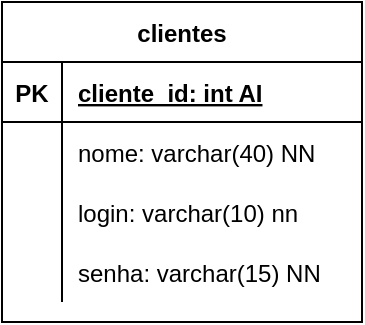 <mxfile version="14.9.4" type="device"><diagram id="-Ur_1-ExLtaz706r5a8D" name="Page-1"><mxGraphModel dx="1102" dy="614" grid="1" gridSize="10" guides="1" tooltips="1" connect="1" arrows="1" fold="1" page="1" pageScale="1" pageWidth="827" pageHeight="1169" math="0" shadow="0"><root><mxCell id="0"/><mxCell id="1" parent="0"/><mxCell id="zokpKIZKEA8ZM6hQdAi--1" value="clientes" style="shape=table;startSize=30;container=1;collapsible=1;childLayout=tableLayout;fixedRows=1;rowLines=0;fontStyle=1;align=center;resizeLast=1;" vertex="1" parent="1"><mxGeometry x="210" y="50" width="180" height="160" as="geometry"/></mxCell><mxCell id="zokpKIZKEA8ZM6hQdAi--2" value="" style="shape=partialRectangle;collapsible=0;dropTarget=0;pointerEvents=0;fillColor=none;top=0;left=0;bottom=1;right=0;points=[[0,0.5],[1,0.5]];portConstraint=eastwest;" vertex="1" parent="zokpKIZKEA8ZM6hQdAi--1"><mxGeometry y="30" width="180" height="30" as="geometry"/></mxCell><mxCell id="zokpKIZKEA8ZM6hQdAi--3" value="PK" style="shape=partialRectangle;connectable=0;fillColor=none;top=0;left=0;bottom=0;right=0;fontStyle=1;overflow=hidden;" vertex="1" parent="zokpKIZKEA8ZM6hQdAi--2"><mxGeometry width="30" height="30" as="geometry"/></mxCell><mxCell id="zokpKIZKEA8ZM6hQdAi--4" value="cliente_id: int AI" style="shape=partialRectangle;connectable=0;fillColor=none;top=0;left=0;bottom=0;right=0;align=left;spacingLeft=6;fontStyle=5;overflow=hidden;" vertex="1" parent="zokpKIZKEA8ZM6hQdAi--2"><mxGeometry x="30" width="150" height="30" as="geometry"/></mxCell><mxCell id="zokpKIZKEA8ZM6hQdAi--5" value="" style="shape=partialRectangle;collapsible=0;dropTarget=0;pointerEvents=0;fillColor=none;top=0;left=0;bottom=0;right=0;points=[[0,0.5],[1,0.5]];portConstraint=eastwest;" vertex="1" parent="zokpKIZKEA8ZM6hQdAi--1"><mxGeometry y="60" width="180" height="30" as="geometry"/></mxCell><mxCell id="zokpKIZKEA8ZM6hQdAi--6" value="" style="shape=partialRectangle;connectable=0;fillColor=none;top=0;left=0;bottom=0;right=0;editable=1;overflow=hidden;" vertex="1" parent="zokpKIZKEA8ZM6hQdAi--5"><mxGeometry width="30" height="30" as="geometry"/></mxCell><mxCell id="zokpKIZKEA8ZM6hQdAi--7" value="nome: varchar(40) NN" style="shape=partialRectangle;connectable=0;fillColor=none;top=0;left=0;bottom=0;right=0;align=left;spacingLeft=6;overflow=hidden;" vertex="1" parent="zokpKIZKEA8ZM6hQdAi--5"><mxGeometry x="30" width="150" height="30" as="geometry"/></mxCell><mxCell id="zokpKIZKEA8ZM6hQdAi--8" value="" style="shape=partialRectangle;collapsible=0;dropTarget=0;pointerEvents=0;fillColor=none;top=0;left=0;bottom=0;right=0;points=[[0,0.5],[1,0.5]];portConstraint=eastwest;" vertex="1" parent="zokpKIZKEA8ZM6hQdAi--1"><mxGeometry y="90" width="180" height="30" as="geometry"/></mxCell><mxCell id="zokpKIZKEA8ZM6hQdAi--9" value="" style="shape=partialRectangle;connectable=0;fillColor=none;top=0;left=0;bottom=0;right=0;editable=1;overflow=hidden;" vertex="1" parent="zokpKIZKEA8ZM6hQdAi--8"><mxGeometry width="30" height="30" as="geometry"/></mxCell><mxCell id="zokpKIZKEA8ZM6hQdAi--10" value="login: varchar(10) nn" style="shape=partialRectangle;connectable=0;fillColor=none;top=0;left=0;bottom=0;right=0;align=left;spacingLeft=6;overflow=hidden;" vertex="1" parent="zokpKIZKEA8ZM6hQdAi--8"><mxGeometry x="30" width="150" height="30" as="geometry"/></mxCell><mxCell id="zokpKIZKEA8ZM6hQdAi--11" value="" style="shape=partialRectangle;collapsible=0;dropTarget=0;pointerEvents=0;fillColor=none;top=0;left=0;bottom=0;right=0;points=[[0,0.5],[1,0.5]];portConstraint=eastwest;" vertex="1" parent="zokpKIZKEA8ZM6hQdAi--1"><mxGeometry y="120" width="180" height="30" as="geometry"/></mxCell><mxCell id="zokpKIZKEA8ZM6hQdAi--12" value="" style="shape=partialRectangle;connectable=0;fillColor=none;top=0;left=0;bottom=0;right=0;editable=1;overflow=hidden;" vertex="1" parent="zokpKIZKEA8ZM6hQdAi--11"><mxGeometry width="30" height="30" as="geometry"/></mxCell><mxCell id="zokpKIZKEA8ZM6hQdAi--13" value="senha: varchar(15) NN" style="shape=partialRectangle;connectable=0;fillColor=none;top=0;left=0;bottom=0;right=0;align=left;spacingLeft=6;overflow=hidden;" vertex="1" parent="zokpKIZKEA8ZM6hQdAi--11"><mxGeometry x="30" width="150" height="30" as="geometry"/></mxCell></root></mxGraphModel></diagram></mxfile>